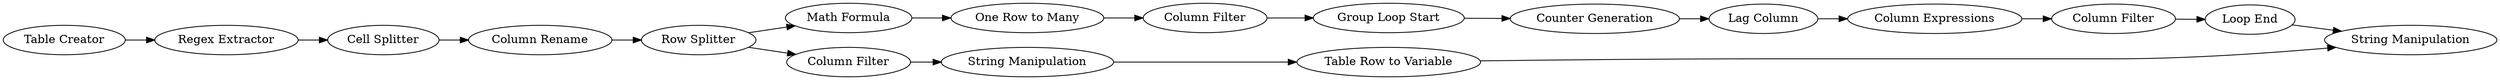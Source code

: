 digraph {
	4 [label="Table Creator"]
	5 [label="Counter Generation"]
	6 [label="Cell Splitter"]
	8 [label="Regex Extractor"]
	9 [label="Row Splitter"]
	13 [label="Math Formula"]
	14 [label="Column Rename"]
	18 [label="One Row to Many"]
	20 [label="Group Loop Start"]
	22 [label="Lag Column"]
	25 [label="Column Filter"]
	26 [label="Column Expressions"]
	27 [label="Column Filter"]
	28 [label="Loop End"]
	29 [label="String Manipulation"]
	30 [label="String Manipulation"]
	31 [label="Column Filter"]
	32 [label="Table Row to Variable"]
	4 -> 8
	5 -> 22
	6 -> 14
	8 -> 6
	9 -> 13
	9 -> 31
	13 -> 18
	14 -> 9
	18 -> 25
	20 -> 5
	22 -> 26
	25 -> 20
	26 -> 27
	27 -> 28
	28 -> 29
	30 -> 32
	31 -> 30
	32 -> 29
	rankdir=LR
}
